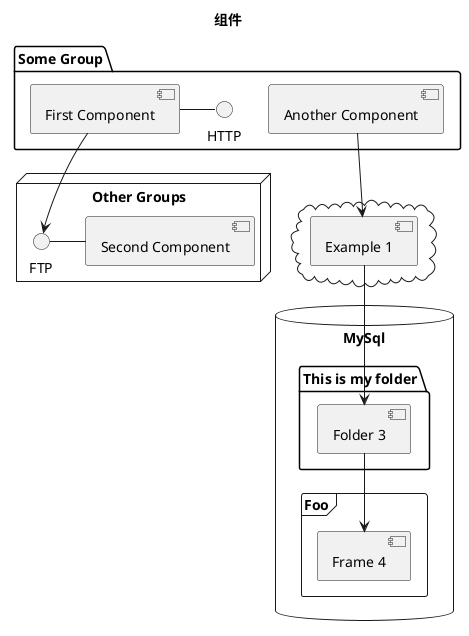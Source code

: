 @startuml
title 组件

package "Some Group" {
    HTTP - [First Component]
    [Another Component]
}

node "Other Groups" {
    FTP - [Second Component]
    [First Component] --> FTP
}


cloud {
    [Example 1]
}


database "MySql" {
    folder "This is my folder" {
        [Folder 3]
    }
    frame "Foo" {
        [Frame 4]
    }
}


[Another Component] --> [Example 1]
[Example 1] --> [Folder 3]
[Folder 3] --> [Frame 4]

@enduml